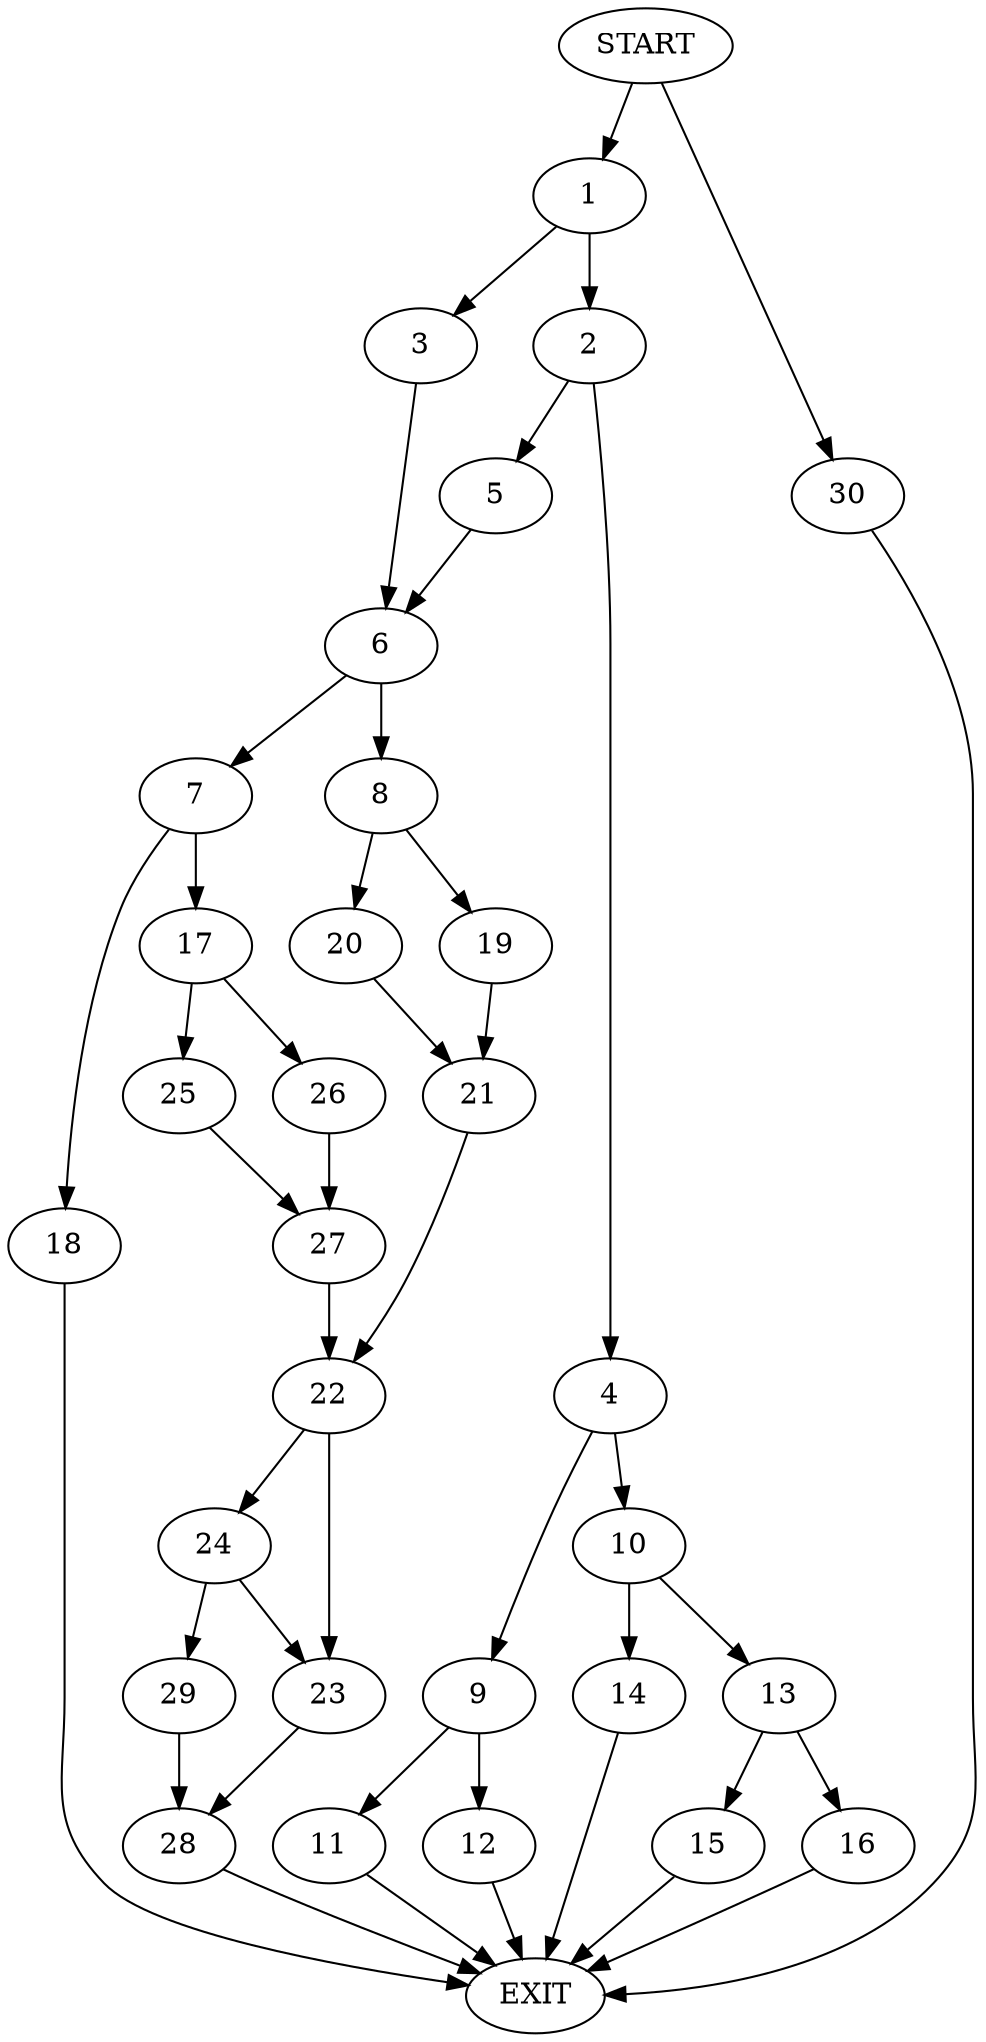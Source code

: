 digraph {
0 [label="START"]
31 [label="EXIT"]
0 -> 1
1 -> 2
1 -> 3
2 -> 4
2 -> 5
3 -> 6
6 -> 7
6 -> 8
5 -> 6
4 -> 9
4 -> 10
9 -> 11
9 -> 12
10 -> 13
10 -> 14
11 -> 31
12 -> 31
13 -> 15
13 -> 16
14 -> 31
15 -> 31
16 -> 31
7 -> 17
7 -> 18
8 -> 19
8 -> 20
19 -> 21
20 -> 21
21 -> 22
22 -> 23
22 -> 24
18 -> 31
17 -> 25
17 -> 26
25 -> 27
26 -> 27
27 -> 22
23 -> 28
24 -> 29
24 -> 23
29 -> 28
28 -> 31
0 -> 30
30 -> 31
}
